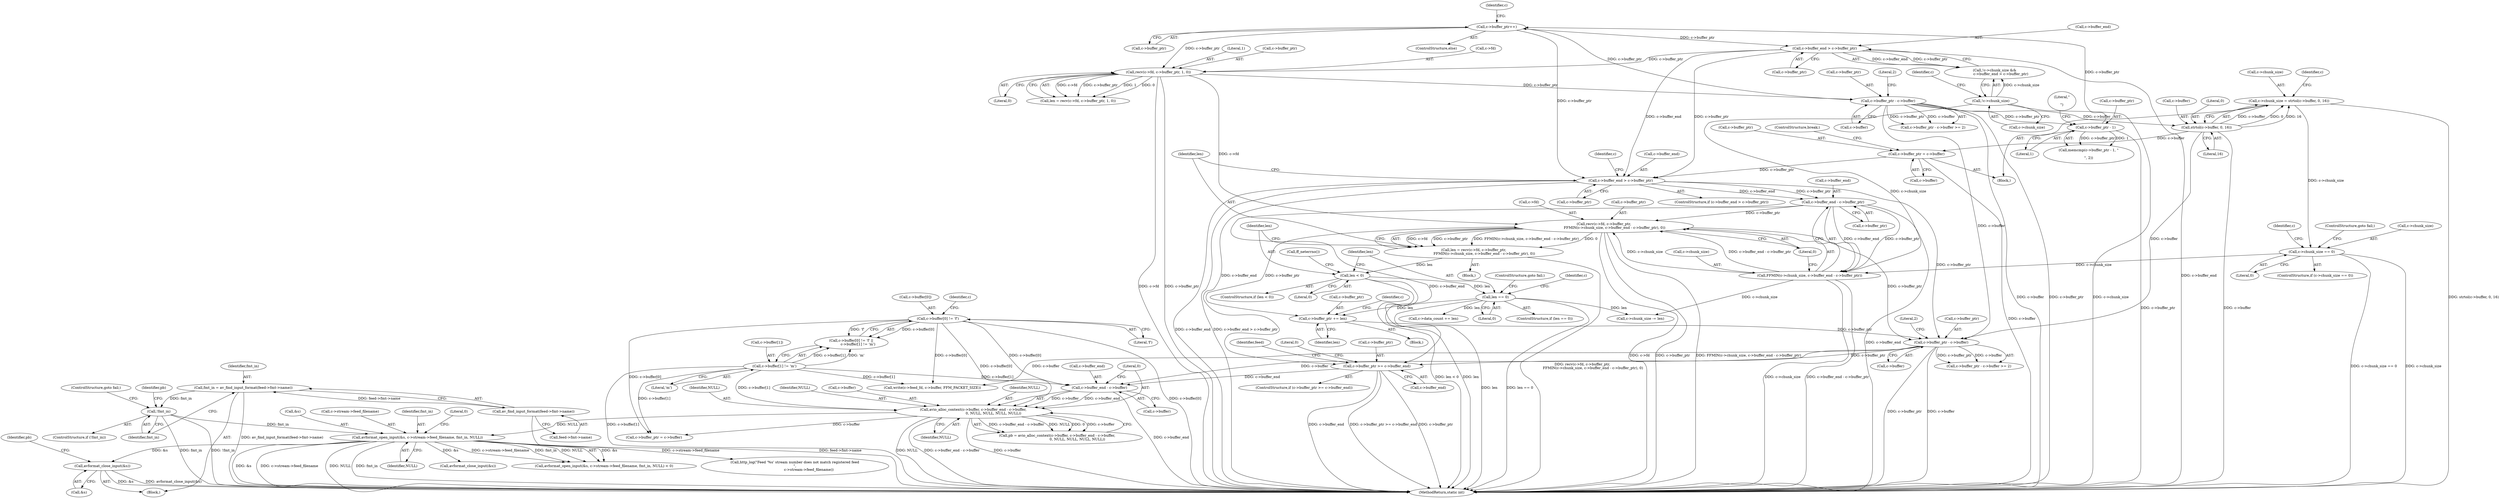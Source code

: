 digraph "0_FFmpeg_a5d25faa3f4b18dac737fdb35d0dd68eb0dc2156@pointer" {
"1000642" [label="(Call,avformat_close_input(&s))"];
"1000561" [label="(Call,avformat_open_input(&s, c->stream->feed_filename, fmt_in, NULL))"];
"1000524" [label="(Call,!fmt_in)"];
"1000515" [label="(Call,fmt_in = av_find_input_format(feed->fmt->name))"];
"1000517" [label="(Call,av_find_input_format(feed->fmt->name))"];
"1000529" [label="(Call,avio_alloc_context(c->buffer, c->buffer_end - c->buffer,\n                                    0, NULL, NULL, NULL, NULL))"];
"1000335" [label="(Call,c->buffer[0] != 'f')"];
"1000342" [label="(Call,c->buffer[1] != 'm')"];
"1000533" [label="(Call,c->buffer_end - c->buffer)"];
"1000354" [label="(Call,c->buffer_ptr >= c->buffer_end)"];
"1000319" [label="(Call,c->buffer_ptr - c->buffer)"];
"1000298" [label="(Call,c->buffer_ptr += len)"];
"1000287" [label="(Call,len == 0)"];
"1000270" [label="(Call,len < 0)"];
"1000248" [label="(Call,len = recv(c->fd, c->buffer_ptr,\n                   FFMIN(c->chunk_size, c->buffer_end - c->buffer_ptr), 0))"];
"1000250" [label="(Call,recv(c->fd, c->buffer_ptr,\n                   FFMIN(c->chunk_size, c->buffer_end - c->buffer_ptr), 0))"];
"1000146" [label="(Call,recv(c->fd, c->buffer_ptr, 1, 0))"];
"1000235" [label="(Call,c->buffer_ptr++)"];
"1000184" [label="(Call,c->buffer_ptr - c->buffer)"];
"1000194" [label="(Call,c->buffer_ptr - 1)"];
"1000136" [label="(Call,c->buffer_end > c->buffer_ptr)"];
"1000261" [label="(Call,c->buffer_end - c->buffer_ptr)"];
"1000240" [label="(Call,c->buffer_end > c->buffer_ptr)"];
"1000219" [label="(Call,c->buffer_ptr = c->buffer)"];
"1000206" [label="(Call,strtol(c->buffer, 0, 16))"];
"1000257" [label="(Call,FFMIN(c->chunk_size, c->buffer_end - c->buffer_ptr))"];
"1000213" [label="(Call,c->chunk_size == 0)"];
"1000202" [label="(Call,c->chunk_size = strtol(c->buffer, 0, 16))"];
"1000132" [label="(Call,!c->chunk_size)"];
"1000147" [label="(Call,c->fd)"];
"1000203" [label="(Call,c->chunk_size)"];
"1000571" [label="(Literal,0)"];
"1000248" [label="(Call,len = recv(c->fd, c->buffer_ptr,\n                   FFMIN(c->chunk_size, c->buffer_end - c->buffer_ptr), 0))"];
"1000292" [label="(Block,)"];
"1000524" [label="(Call,!fmt_in)"];
"1000517" [label="(Call,av_find_input_format(feed->fmt->name))"];
"1000257" [label="(Call,FFMIN(c->chunk_size, c->buffer_end - c->buffer_ptr))"];
"1000298" [label="(Call,c->buffer_ptr += len)"];
"1000334" [label="(Call,c->buffer[0] != 'f' ||\n            c->buffer[1] != 'm')"];
"1000358" [label="(Call,c->buffer_end)"];
"1000262" [label="(Call,c->buffer_end)"];
"1000354" [label="(Call,c->buffer_ptr >= c->buffer_end)"];
"1000648" [label="(Call,c->buffer_ptr = c->buffer)"];
"1000213" [label="(Call,c->chunk_size == 0)"];
"1000194" [label="(Call,c->buffer_ptr - 1)"];
"1000131" [label="(Call,!c->chunk_size &&\n           c->buffer_end > c->buffer_ptr)"];
"1000215" [label="(Identifier,c)"];
"1000561" [label="(Call,avformat_open_input(&s, c->stream->feed_filename, fmt_in, NULL))"];
"1000129" [label="(Identifier,c)"];
"1000570" [label="(Identifier,NULL)"];
"1000534" [label="(Call,c->buffer_end)"];
"1000195" [label="(Call,c->buffer_ptr)"];
"1000529" [label="(Call,avio_alloc_context(c->buffer, c->buffer_end - c->buffer,\n                                    0, NULL, NULL, NULL, NULL))"];
"1000271" [label="(Identifier,len)"];
"1000140" [label="(Call,c->buffer_ptr)"];
"1000269" [label="(ControlStructure,if (len < 0))"];
"1000268" [label="(Literal,0)"];
"1000295" [label="(Identifier,c)"];
"1000326" [label="(Literal,2)"];
"1000136" [label="(Call,c->buffer_end > c->buffer_ptr)"];
"1000183" [label="(Call,c->buffer_ptr - c->buffer >= 2)"];
"1000503" [label="(Block,)"];
"1000335" [label="(Call,c->buffer[0] != 'f')"];
"1000342" [label="(Call,c->buffer[1] != 'm')"];
"1000643" [label="(Call,&s)"];
"1000206" [label="(Call,strtol(c->buffer, 0, 16))"];
"1000223" [label="(Call,c->buffer)"];
"1000207" [label="(Call,c->buffer)"];
"1000586" [label="(Call,avformat_close_input(&s))"];
"1000138" [label="(Identifier,c)"];
"1000277" [label="(Call,ff_neterrno())"];
"1000235" [label="(Call,c->buffer_ptr++)"];
"1000287" [label="(Call,len == 0)"];
"1000305" [label="(Identifier,c)"];
"1000530" [label="(Call,c->buffer)"];
"1000244" [label="(Call,c->buffer_ptr)"];
"1000251" [label="(Call,c->fd)"];
"1000153" [label="(Literal,1)"];
"1000221" [label="(Identifier,c)"];
"1000144" [label="(Call,len = recv(c->fd, c->buffer_ptr, 1, 0))"];
"1000543" [label="(Identifier,NULL)"];
"1000150" [label="(Call,c->buffer_ptr)"];
"1000199" [label="(Literal,\"\r\n\")"];
"1000336" [label="(Call,c->buffer[0])"];
"1000537" [label="(Call,c->buffer)"];
"1000220" [label="(Call,c->buffer_ptr)"];
"1000217" [label="(Literal,0)"];
"1000249" [label="(Identifier,len)"];
"1000562" [label="(Call,&s)"];
"1000303" [label="(Call,c->data_count += len)"];
"1000289" [label="(Literal,0)"];
"1000320" [label="(Call,c->buffer_ptr)"];
"1000542" [label="(Identifier,NULL)"];
"1000299" [label="(Call,c->buffer_ptr)"];
"1000302" [label="(Identifier,len)"];
"1000154" [label="(Literal,0)"];
"1000226" [label="(ControlStructure,break;)"];
"1000290" [label="(ControlStructure,goto fail;)"];
"1000236" [label="(Call,c->buffer_ptr)"];
"1000286" [label="(ControlStructure,if (len == 0))"];
"1000341" [label="(Literal,'f')"];
"1000270" [label="(Call,len < 0)"];
"1000540" [label="(Literal,0)"];
"1000218" [label="(ControlStructure,goto fail;)"];
"1000191" [label="(Literal,2)"];
"1000239" [label="(ControlStructure,if (c->buffer_end > c->buffer_ptr))"];
"1000210" [label="(Literal,0)"];
"1000523" [label="(ControlStructure,if (!fmt_in))"];
"1000219" [label="(Call,c->buffer_ptr = c->buffer)"];
"1000202" [label="(Call,c->chunk_size = strtol(c->buffer, 0, 16))"];
"1000564" [label="(Call,c->stream->feed_filename)"];
"1000137" [label="(Call,c->buffer_end)"];
"1000250" [label="(Call,recv(c->fd, c->buffer_ptr,\n                   FFMIN(c->chunk_size, c->buffer_end - c->buffer_ptr), 0))"];
"1000198" [label="(Literal,1)"];
"1000560" [label="(Call,avformat_open_input(&s, c->stream->feed_filename, fmt_in, NULL) < 0)"];
"1000184" [label="(Call,c->buffer_ptr - c->buffer)"];
"1000656" [label="(Literal,0)"];
"1000146" [label="(Call,recv(c->fd, c->buffer_ptr, 1, 0))"];
"1000254" [label="(Call,c->buffer_ptr)"];
"1000569" [label="(Identifier,fmt_in)"];
"1000533" [label="(Call,c->buffer_end - c->buffer)"];
"1000234" [label="(ControlStructure,else)"];
"1000345" [label="(Identifier,c)"];
"1000394" [label="(Call,write(c->feed_fd, c->buffer, FFM_PACKET_SIZE))"];
"1000211" [label="(Literal,16)"];
"1000321" [label="(Identifier,c)"];
"1000544" [label="(Identifier,NULL)"];
"1000642" [label="(Call,avformat_close_input(&s))"];
"1000343" [label="(Call,c->buffer[1])"];
"1000526" [label="(ControlStructure,goto fail;)"];
"1000193" [label="(Call,memcmp(c->buffer_ptr - 1, \"\r\n\", 2))"];
"1000592" [label="(Call,http_log(\"Feed '%s' stream number does not match registered feed\n\",\n                         c->stream->feed_filename))"];
"1000515" [label="(Call,fmt_in = av_find_input_format(feed->fmt->name))"];
"1000348" [label="(Literal,'m')"];
"1000706" [label="(MethodReturn,static int)"];
"1000258" [label="(Call,c->chunk_size)"];
"1000355" [label="(Call,c->buffer_ptr)"];
"1000318" [label="(Call,c->buffer_ptr - c->buffer >= 2)"];
"1000319" [label="(Call,c->buffer_ptr - c->buffer)"];
"1000240" [label="(Call,c->buffer_end > c->buffer_ptr)"];
"1000528" [label="(Identifier,pb)"];
"1000133" [label="(Call,c->chunk_size)"];
"1000647" [label="(Identifier,pb)"];
"1000323" [label="(Call,c->buffer)"];
"1000527" [label="(Call,pb = avio_alloc_context(c->buffer, c->buffer_end - c->buffer,\n                                    0, NULL, NULL, NULL, NULL))"];
"1000185" [label="(Call,c->buffer_ptr)"];
"1000132" [label="(Call,!c->chunk_size)"];
"1000353" [label="(ControlStructure,if (c->buffer_ptr >= c->buffer_end))"];
"1000201" [label="(Block,)"];
"1000265" [label="(Call,c->buffer_ptr)"];
"1000241" [label="(Call,c->buffer_end)"];
"1000541" [label="(Identifier,NULL)"];
"1000288" [label="(Identifier,len)"];
"1000293" [label="(Call,c->chunk_size -= len)"];
"1000212" [label="(ControlStructure,if (c->chunk_size == 0))"];
"1000364" [label="(Identifier,feed)"];
"1000525" [label="(Identifier,fmt_in)"];
"1000516" [label="(Identifier,fmt_in)"];
"1000518" [label="(Call,feed->fmt->name)"];
"1000261" [label="(Call,c->buffer_end - c->buffer_ptr)"];
"1000272" [label="(Literal,0)"];
"1000188" [label="(Call,c->buffer)"];
"1000247" [label="(Block,)"];
"1000214" [label="(Call,c->chunk_size)"];
"1000642" -> "1000503"  [label="AST: "];
"1000642" -> "1000643"  [label="CFG: "];
"1000643" -> "1000642"  [label="AST: "];
"1000647" -> "1000642"  [label="CFG: "];
"1000642" -> "1000706"  [label="DDG: &s"];
"1000642" -> "1000706"  [label="DDG: avformat_close_input(&s)"];
"1000561" -> "1000642"  [label="DDG: &s"];
"1000561" -> "1000560"  [label="AST: "];
"1000561" -> "1000570"  [label="CFG: "];
"1000562" -> "1000561"  [label="AST: "];
"1000564" -> "1000561"  [label="AST: "];
"1000569" -> "1000561"  [label="AST: "];
"1000570" -> "1000561"  [label="AST: "];
"1000571" -> "1000561"  [label="CFG: "];
"1000561" -> "1000706"  [label="DDG: fmt_in"];
"1000561" -> "1000706"  [label="DDG: &s"];
"1000561" -> "1000706"  [label="DDG: c->stream->feed_filename"];
"1000561" -> "1000706"  [label="DDG: NULL"];
"1000561" -> "1000560"  [label="DDG: &s"];
"1000561" -> "1000560"  [label="DDG: c->stream->feed_filename"];
"1000561" -> "1000560"  [label="DDG: fmt_in"];
"1000561" -> "1000560"  [label="DDG: NULL"];
"1000524" -> "1000561"  [label="DDG: fmt_in"];
"1000529" -> "1000561"  [label="DDG: NULL"];
"1000561" -> "1000586"  [label="DDG: &s"];
"1000561" -> "1000592"  [label="DDG: c->stream->feed_filename"];
"1000524" -> "1000523"  [label="AST: "];
"1000524" -> "1000525"  [label="CFG: "];
"1000525" -> "1000524"  [label="AST: "];
"1000526" -> "1000524"  [label="CFG: "];
"1000528" -> "1000524"  [label="CFG: "];
"1000524" -> "1000706"  [label="DDG: fmt_in"];
"1000524" -> "1000706"  [label="DDG: !fmt_in"];
"1000515" -> "1000524"  [label="DDG: fmt_in"];
"1000515" -> "1000503"  [label="AST: "];
"1000515" -> "1000517"  [label="CFG: "];
"1000516" -> "1000515"  [label="AST: "];
"1000517" -> "1000515"  [label="AST: "];
"1000525" -> "1000515"  [label="CFG: "];
"1000515" -> "1000706"  [label="DDG: av_find_input_format(feed->fmt->name)"];
"1000517" -> "1000515"  [label="DDG: feed->fmt->name"];
"1000517" -> "1000518"  [label="CFG: "];
"1000518" -> "1000517"  [label="AST: "];
"1000517" -> "1000706"  [label="DDG: feed->fmt->name"];
"1000529" -> "1000527"  [label="AST: "];
"1000529" -> "1000544"  [label="CFG: "];
"1000530" -> "1000529"  [label="AST: "];
"1000533" -> "1000529"  [label="AST: "];
"1000540" -> "1000529"  [label="AST: "];
"1000541" -> "1000529"  [label="AST: "];
"1000542" -> "1000529"  [label="AST: "];
"1000543" -> "1000529"  [label="AST: "];
"1000544" -> "1000529"  [label="AST: "];
"1000527" -> "1000529"  [label="CFG: "];
"1000529" -> "1000706"  [label="DDG: c->buffer_end - c->buffer"];
"1000529" -> "1000706"  [label="DDG: c->buffer"];
"1000529" -> "1000706"  [label="DDG: NULL"];
"1000529" -> "1000527"  [label="DDG: c->buffer_end - c->buffer"];
"1000529" -> "1000527"  [label="DDG: NULL"];
"1000529" -> "1000527"  [label="DDG: 0"];
"1000529" -> "1000527"  [label="DDG: c->buffer"];
"1000335" -> "1000529"  [label="DDG: c->buffer[0]"];
"1000342" -> "1000529"  [label="DDG: c->buffer[1]"];
"1000533" -> "1000529"  [label="DDG: c->buffer"];
"1000533" -> "1000529"  [label="DDG: c->buffer_end"];
"1000529" -> "1000648"  [label="DDG: c->buffer"];
"1000335" -> "1000334"  [label="AST: "];
"1000335" -> "1000341"  [label="CFG: "];
"1000336" -> "1000335"  [label="AST: "];
"1000341" -> "1000335"  [label="AST: "];
"1000345" -> "1000335"  [label="CFG: "];
"1000334" -> "1000335"  [label="CFG: "];
"1000335" -> "1000706"  [label="DDG: c->buffer[0]"];
"1000335" -> "1000334"  [label="DDG: c->buffer[0]"];
"1000335" -> "1000334"  [label="DDG: 'f'"];
"1000335" -> "1000394"  [label="DDG: c->buffer[0]"];
"1000335" -> "1000533"  [label="DDG: c->buffer[0]"];
"1000335" -> "1000648"  [label="DDG: c->buffer[0]"];
"1000342" -> "1000334"  [label="AST: "];
"1000342" -> "1000348"  [label="CFG: "];
"1000343" -> "1000342"  [label="AST: "];
"1000348" -> "1000342"  [label="AST: "];
"1000334" -> "1000342"  [label="CFG: "];
"1000342" -> "1000706"  [label="DDG: c->buffer[1]"];
"1000342" -> "1000334"  [label="DDG: c->buffer[1]"];
"1000342" -> "1000334"  [label="DDG: 'm'"];
"1000342" -> "1000394"  [label="DDG: c->buffer[1]"];
"1000342" -> "1000533"  [label="DDG: c->buffer[1]"];
"1000342" -> "1000648"  [label="DDG: c->buffer[1]"];
"1000533" -> "1000537"  [label="CFG: "];
"1000534" -> "1000533"  [label="AST: "];
"1000537" -> "1000533"  [label="AST: "];
"1000540" -> "1000533"  [label="CFG: "];
"1000533" -> "1000706"  [label="DDG: c->buffer_end"];
"1000354" -> "1000533"  [label="DDG: c->buffer_end"];
"1000319" -> "1000533"  [label="DDG: c->buffer"];
"1000354" -> "1000353"  [label="AST: "];
"1000354" -> "1000358"  [label="CFG: "];
"1000355" -> "1000354"  [label="AST: "];
"1000358" -> "1000354"  [label="AST: "];
"1000364" -> "1000354"  [label="CFG: "];
"1000656" -> "1000354"  [label="CFG: "];
"1000354" -> "1000706"  [label="DDG: c->buffer_end"];
"1000354" -> "1000706"  [label="DDG: c->buffer_ptr >= c->buffer_end"];
"1000354" -> "1000706"  [label="DDG: c->buffer_ptr"];
"1000319" -> "1000354"  [label="DDG: c->buffer_ptr"];
"1000261" -> "1000354"  [label="DDG: c->buffer_end"];
"1000240" -> "1000354"  [label="DDG: c->buffer_end"];
"1000319" -> "1000318"  [label="AST: "];
"1000319" -> "1000323"  [label="CFG: "];
"1000320" -> "1000319"  [label="AST: "];
"1000323" -> "1000319"  [label="AST: "];
"1000326" -> "1000319"  [label="CFG: "];
"1000319" -> "1000706"  [label="DDG: c->buffer"];
"1000319" -> "1000706"  [label="DDG: c->buffer_ptr"];
"1000319" -> "1000318"  [label="DDG: c->buffer_ptr"];
"1000319" -> "1000318"  [label="DDG: c->buffer"];
"1000298" -> "1000319"  [label="DDG: c->buffer_ptr"];
"1000250" -> "1000319"  [label="DDG: c->buffer_ptr"];
"1000240" -> "1000319"  [label="DDG: c->buffer_ptr"];
"1000184" -> "1000319"  [label="DDG: c->buffer"];
"1000206" -> "1000319"  [label="DDG: c->buffer"];
"1000319" -> "1000394"  [label="DDG: c->buffer"];
"1000298" -> "1000292"  [label="AST: "];
"1000298" -> "1000302"  [label="CFG: "];
"1000299" -> "1000298"  [label="AST: "];
"1000302" -> "1000298"  [label="AST: "];
"1000305" -> "1000298"  [label="CFG: "];
"1000287" -> "1000298"  [label="DDG: len"];
"1000250" -> "1000298"  [label="DDG: c->buffer_ptr"];
"1000287" -> "1000286"  [label="AST: "];
"1000287" -> "1000289"  [label="CFG: "];
"1000288" -> "1000287"  [label="AST: "];
"1000289" -> "1000287"  [label="AST: "];
"1000290" -> "1000287"  [label="CFG: "];
"1000295" -> "1000287"  [label="CFG: "];
"1000287" -> "1000706"  [label="DDG: len == 0"];
"1000287" -> "1000706"  [label="DDG: len"];
"1000270" -> "1000287"  [label="DDG: len"];
"1000287" -> "1000293"  [label="DDG: len"];
"1000287" -> "1000303"  [label="DDG: len"];
"1000270" -> "1000269"  [label="AST: "];
"1000270" -> "1000272"  [label="CFG: "];
"1000271" -> "1000270"  [label="AST: "];
"1000272" -> "1000270"  [label="AST: "];
"1000277" -> "1000270"  [label="CFG: "];
"1000288" -> "1000270"  [label="CFG: "];
"1000270" -> "1000706"  [label="DDG: len < 0"];
"1000270" -> "1000706"  [label="DDG: len"];
"1000248" -> "1000270"  [label="DDG: len"];
"1000248" -> "1000247"  [label="AST: "];
"1000248" -> "1000250"  [label="CFG: "];
"1000249" -> "1000248"  [label="AST: "];
"1000250" -> "1000248"  [label="AST: "];
"1000271" -> "1000248"  [label="CFG: "];
"1000248" -> "1000706"  [label="DDG: recv(c->fd, c->buffer_ptr,\n                   FFMIN(c->chunk_size, c->buffer_end - c->buffer_ptr), 0)"];
"1000250" -> "1000248"  [label="DDG: c->fd"];
"1000250" -> "1000248"  [label="DDG: c->buffer_ptr"];
"1000250" -> "1000248"  [label="DDG: FFMIN(c->chunk_size, c->buffer_end - c->buffer_ptr)"];
"1000250" -> "1000248"  [label="DDG: 0"];
"1000250" -> "1000268"  [label="CFG: "];
"1000251" -> "1000250"  [label="AST: "];
"1000254" -> "1000250"  [label="AST: "];
"1000257" -> "1000250"  [label="AST: "];
"1000268" -> "1000250"  [label="AST: "];
"1000250" -> "1000706"  [label="DDG: c->fd"];
"1000250" -> "1000706"  [label="DDG: c->buffer_ptr"];
"1000250" -> "1000706"  [label="DDG: FFMIN(c->chunk_size, c->buffer_end - c->buffer_ptr)"];
"1000146" -> "1000250"  [label="DDG: c->fd"];
"1000261" -> "1000250"  [label="DDG: c->buffer_ptr"];
"1000257" -> "1000250"  [label="DDG: c->chunk_size"];
"1000257" -> "1000250"  [label="DDG: c->buffer_end - c->buffer_ptr"];
"1000146" -> "1000144"  [label="AST: "];
"1000146" -> "1000154"  [label="CFG: "];
"1000147" -> "1000146"  [label="AST: "];
"1000150" -> "1000146"  [label="AST: "];
"1000153" -> "1000146"  [label="AST: "];
"1000154" -> "1000146"  [label="AST: "];
"1000144" -> "1000146"  [label="CFG: "];
"1000146" -> "1000706"  [label="DDG: c->buffer_ptr"];
"1000146" -> "1000706"  [label="DDG: c->fd"];
"1000146" -> "1000144"  [label="DDG: c->fd"];
"1000146" -> "1000144"  [label="DDG: c->buffer_ptr"];
"1000146" -> "1000144"  [label="DDG: 1"];
"1000146" -> "1000144"  [label="DDG: 0"];
"1000235" -> "1000146"  [label="DDG: c->buffer_ptr"];
"1000136" -> "1000146"  [label="DDG: c->buffer_ptr"];
"1000146" -> "1000184"  [label="DDG: c->buffer_ptr"];
"1000235" -> "1000234"  [label="AST: "];
"1000235" -> "1000236"  [label="CFG: "];
"1000236" -> "1000235"  [label="AST: "];
"1000129" -> "1000235"  [label="CFG: "];
"1000235" -> "1000136"  [label="DDG: c->buffer_ptr"];
"1000184" -> "1000235"  [label="DDG: c->buffer_ptr"];
"1000194" -> "1000235"  [label="DDG: c->buffer_ptr"];
"1000235" -> "1000240"  [label="DDG: c->buffer_ptr"];
"1000184" -> "1000183"  [label="AST: "];
"1000184" -> "1000188"  [label="CFG: "];
"1000185" -> "1000184"  [label="AST: "];
"1000188" -> "1000184"  [label="AST: "];
"1000191" -> "1000184"  [label="CFG: "];
"1000184" -> "1000706"  [label="DDG: c->buffer"];
"1000184" -> "1000706"  [label="DDG: c->buffer_ptr"];
"1000184" -> "1000183"  [label="DDG: c->buffer_ptr"];
"1000184" -> "1000183"  [label="DDG: c->buffer"];
"1000184" -> "1000194"  [label="DDG: c->buffer_ptr"];
"1000184" -> "1000206"  [label="DDG: c->buffer"];
"1000194" -> "1000193"  [label="AST: "];
"1000194" -> "1000198"  [label="CFG: "];
"1000195" -> "1000194"  [label="AST: "];
"1000198" -> "1000194"  [label="AST: "];
"1000199" -> "1000194"  [label="CFG: "];
"1000194" -> "1000706"  [label="DDG: c->buffer_ptr"];
"1000194" -> "1000193"  [label="DDG: c->buffer_ptr"];
"1000194" -> "1000193"  [label="DDG: 1"];
"1000136" -> "1000131"  [label="AST: "];
"1000136" -> "1000140"  [label="CFG: "];
"1000137" -> "1000136"  [label="AST: "];
"1000140" -> "1000136"  [label="AST: "];
"1000131" -> "1000136"  [label="CFG: "];
"1000136" -> "1000706"  [label="DDG: c->buffer_end"];
"1000136" -> "1000131"  [label="DDG: c->buffer_end"];
"1000136" -> "1000131"  [label="DDG: c->buffer_ptr"];
"1000136" -> "1000240"  [label="DDG: c->buffer_end"];
"1000136" -> "1000240"  [label="DDG: c->buffer_ptr"];
"1000261" -> "1000257"  [label="AST: "];
"1000261" -> "1000265"  [label="CFG: "];
"1000262" -> "1000261"  [label="AST: "];
"1000265" -> "1000261"  [label="AST: "];
"1000257" -> "1000261"  [label="CFG: "];
"1000261" -> "1000706"  [label="DDG: c->buffer_end"];
"1000261" -> "1000257"  [label="DDG: c->buffer_end"];
"1000261" -> "1000257"  [label="DDG: c->buffer_ptr"];
"1000240" -> "1000261"  [label="DDG: c->buffer_end"];
"1000240" -> "1000261"  [label="DDG: c->buffer_ptr"];
"1000240" -> "1000239"  [label="AST: "];
"1000240" -> "1000244"  [label="CFG: "];
"1000241" -> "1000240"  [label="AST: "];
"1000244" -> "1000240"  [label="AST: "];
"1000249" -> "1000240"  [label="CFG: "];
"1000321" -> "1000240"  [label="CFG: "];
"1000240" -> "1000706"  [label="DDG: c->buffer_end > c->buffer_ptr"];
"1000240" -> "1000706"  [label="DDG: c->buffer_end"];
"1000219" -> "1000240"  [label="DDG: c->buffer_ptr"];
"1000219" -> "1000201"  [label="AST: "];
"1000219" -> "1000223"  [label="CFG: "];
"1000220" -> "1000219"  [label="AST: "];
"1000223" -> "1000219"  [label="AST: "];
"1000226" -> "1000219"  [label="CFG: "];
"1000219" -> "1000706"  [label="DDG: c->buffer"];
"1000206" -> "1000219"  [label="DDG: c->buffer"];
"1000206" -> "1000202"  [label="AST: "];
"1000206" -> "1000211"  [label="CFG: "];
"1000207" -> "1000206"  [label="AST: "];
"1000210" -> "1000206"  [label="AST: "];
"1000211" -> "1000206"  [label="AST: "];
"1000202" -> "1000206"  [label="CFG: "];
"1000206" -> "1000706"  [label="DDG: c->buffer"];
"1000206" -> "1000202"  [label="DDG: c->buffer"];
"1000206" -> "1000202"  [label="DDG: 0"];
"1000206" -> "1000202"  [label="DDG: 16"];
"1000258" -> "1000257"  [label="AST: "];
"1000268" -> "1000257"  [label="CFG: "];
"1000257" -> "1000706"  [label="DDG: c->chunk_size"];
"1000257" -> "1000706"  [label="DDG: c->buffer_end - c->buffer_ptr"];
"1000213" -> "1000257"  [label="DDG: c->chunk_size"];
"1000132" -> "1000257"  [label="DDG: c->chunk_size"];
"1000257" -> "1000293"  [label="DDG: c->chunk_size"];
"1000213" -> "1000212"  [label="AST: "];
"1000213" -> "1000217"  [label="CFG: "];
"1000214" -> "1000213"  [label="AST: "];
"1000217" -> "1000213"  [label="AST: "];
"1000218" -> "1000213"  [label="CFG: "];
"1000221" -> "1000213"  [label="CFG: "];
"1000213" -> "1000706"  [label="DDG: c->chunk_size"];
"1000213" -> "1000706"  [label="DDG: c->chunk_size == 0"];
"1000202" -> "1000213"  [label="DDG: c->chunk_size"];
"1000202" -> "1000201"  [label="AST: "];
"1000203" -> "1000202"  [label="AST: "];
"1000215" -> "1000202"  [label="CFG: "];
"1000202" -> "1000706"  [label="DDG: strtol(c->buffer, 0, 16)"];
"1000132" -> "1000131"  [label="AST: "];
"1000132" -> "1000133"  [label="CFG: "];
"1000133" -> "1000132"  [label="AST: "];
"1000138" -> "1000132"  [label="CFG: "];
"1000131" -> "1000132"  [label="CFG: "];
"1000132" -> "1000706"  [label="DDG: c->chunk_size"];
"1000132" -> "1000131"  [label="DDG: c->chunk_size"];
}
